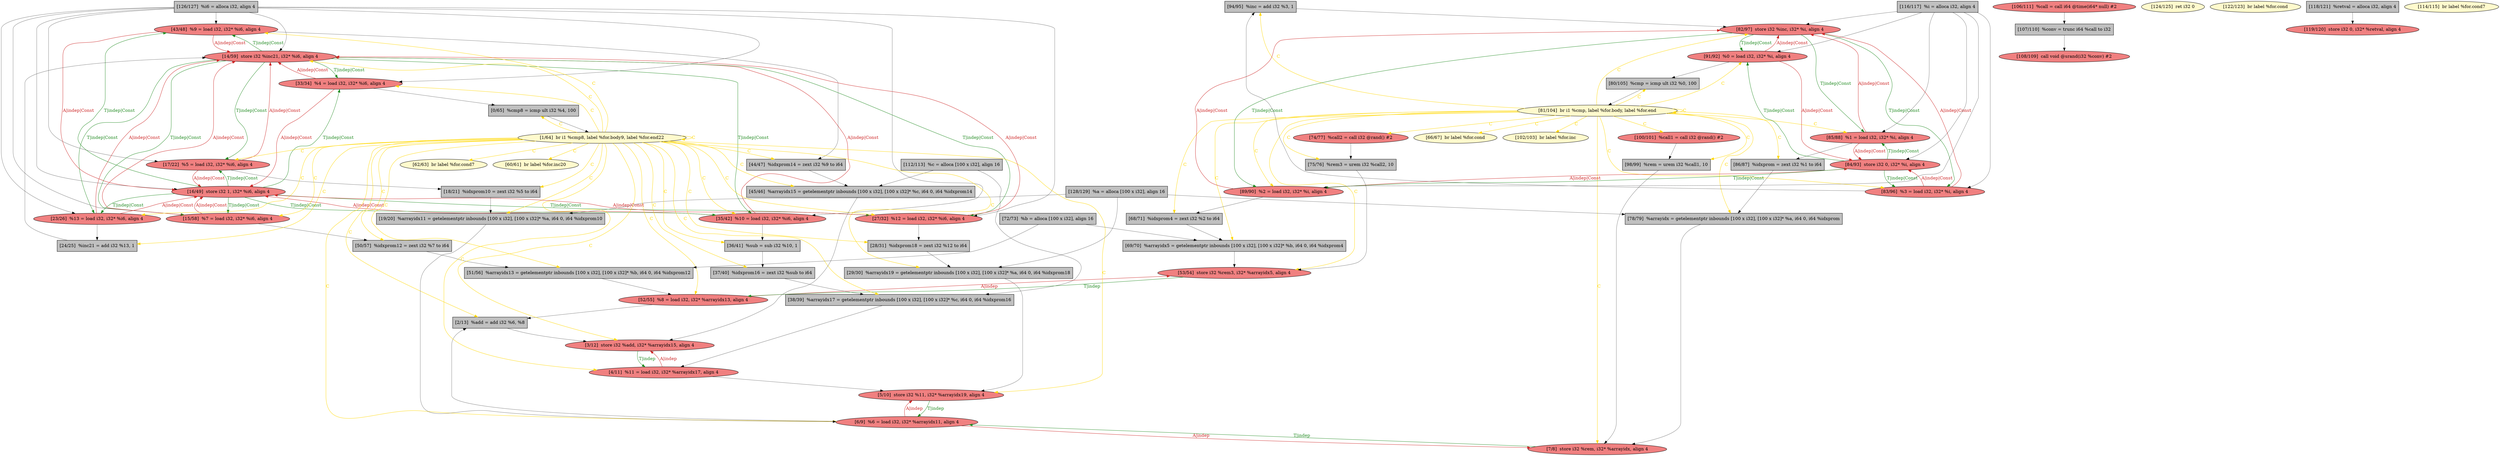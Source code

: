 
digraph G {


node128 [fillcolor=grey,label="[94/95]  %inc = add i32 %3, 1",shape=rectangle,style=filled ]
node125 [fillcolor=grey,label="[50/57]  %idxprom12 = zext i32 %7 to i64",shape=rectangle,style=filled ]
node124 [fillcolor=lemonchiffon,label="[102/103]  br label %for.inc",shape=ellipse,style=filled ]
node121 [fillcolor=lemonchiffon,label="[81/104]  br i1 %cmp, label %for.body, label %for.end",shape=ellipse,style=filled ]
node119 [fillcolor=grey,label="[128/129]  %a = alloca [100 x i32], align 16",shape=rectangle,style=filled ]
node118 [fillcolor=lightcoral,label="[33/34]  %4 = load i32, i32* %i6, align 4",shape=ellipse,style=filled ]
node120 [fillcolor=lightcoral,label="[91/92]  %0 = load i32, i32* %i, align 4",shape=ellipse,style=filled ]
node117 [fillcolor=grey,label="[107/110]  %conv = trunc i64 %call to i32",shape=rectangle,style=filled ]
node115 [fillcolor=lightcoral,label="[17/22]  %5 = load i32, i32* %i6, align 4",shape=ellipse,style=filled ]
node113 [fillcolor=grey,label="[38/39]  %arrayidx17 = getelementptr inbounds [100 x i32], [100 x i32]* %c, i64 0, i64 %idxprom16",shape=rectangle,style=filled ]
node112 [fillcolor=grey,label="[29/30]  %arrayidx19 = getelementptr inbounds [100 x i32], [100 x i32]* %a, i64 0, i64 %idxprom18",shape=rectangle,style=filled ]
node110 [fillcolor=lightcoral,label="[35/42]  %10 = load i32, i32* %i6, align 4",shape=ellipse,style=filled ]
node108 [fillcolor=grey,label="[126/127]  %i6 = alloca i32, align 4",shape=rectangle,style=filled ]
node106 [fillcolor=grey,label="[51/56]  %arrayidx13 = getelementptr inbounds [100 x i32], [100 x i32]* %b, i64 0, i64 %idxprom12",shape=rectangle,style=filled ]
node105 [fillcolor=lemonchiffon,label="[124/125]  ret i32 0",shape=ellipse,style=filled ]
node104 [fillcolor=lemonchiffon,label="[122/123]  br label %for.cond",shape=ellipse,style=filled ]
node103 [fillcolor=grey,label="[28/31]  %idxprom18 = zext i32 %12 to i64",shape=rectangle,style=filled ]
node101 [fillcolor=lightcoral,label="[14/59]  store i32 %inc21, i32* %i6, align 4",shape=ellipse,style=filled ]
node79 [fillcolor=grey,label="[112/113]  %c = alloca [100 x i32], align 16",shape=rectangle,style=filled ]
node80 [fillcolor=lightcoral,label="[43/48]  %9 = load i32, i32* %i6, align 4",shape=ellipse,style=filled ]
node78 [fillcolor=lightcoral,label="[106/111]  %call = call i64 @time(i64* null) #2",shape=ellipse,style=filled ]
node109 [fillcolor=lightcoral,label="[4/11]  %11 = load i32, i32* %arrayidx17, align 4",shape=ellipse,style=filled ]
node74 [fillcolor=lightcoral,label="[7/8]  store i32 %rem, i32* %arrayidx, align 4",shape=ellipse,style=filled ]
node129 [fillcolor=lightcoral,label="[16/49]  store i32 1, i32* %i6, align 4",shape=ellipse,style=filled ]
node72 [fillcolor=lightcoral,label="[74/77]  %call2 = call i32 @rand() #2",shape=ellipse,style=filled ]
node123 [fillcolor=lightcoral,label="[15/58]  %7 = load i32, i32* %i6, align 4",shape=ellipse,style=filled ]
node75 [fillcolor=grey,label="[78/79]  %arrayidx = getelementptr inbounds [100 x i32], [100 x i32]* %a, i64 0, i64 %idxprom",shape=rectangle,style=filled ]
node86 [fillcolor=lightcoral,label="[85/88]  %1 = load i32, i32* %i, align 4",shape=ellipse,style=filled ]
node90 [fillcolor=lightcoral,label="[89/90]  %2 = load i32, i32* %i, align 4",shape=ellipse,style=filled ]
node71 [fillcolor=lightcoral,label="[52/55]  %8 = load i32, i32* %arrayidx13, align 4",shape=ellipse,style=filled ]
node126 [fillcolor=lemonchiffon,label="[62/63]  br label %for.cond7",shape=ellipse,style=filled ]
node92 [fillcolor=grey,label="[118/121]  %retval = alloca i32, align 4",shape=rectangle,style=filled ]
node73 [fillcolor=lightcoral,label="[23/26]  %13 = load i32, i32* %i6, align 4",shape=ellipse,style=filled ]
node68 [fillcolor=grey,label="[68/71]  %idxprom4 = zext i32 %2 to i64",shape=rectangle,style=filled ]
node66 [fillcolor=grey,label="[37/40]  %idxprom16 = zext i32 %sub to i64",shape=rectangle,style=filled ]
node76 [fillcolor=grey,label="[80/105]  %cmp = icmp ult i32 %0, 100",shape=rectangle,style=filled ]
node102 [fillcolor=grey,label="[44/47]  %idxprom14 = zext i32 %9 to i64",shape=rectangle,style=filled ]
node70 [fillcolor=lightcoral,label="[53/54]  store i32 %rem3, i32* %arrayidx5, align 4",shape=ellipse,style=filled ]
node82 [fillcolor=grey,label="[98/99]  %rem = urem i32 %call1, 10",shape=rectangle,style=filled ]
node94 [fillcolor=lightcoral,label="[6/9]  %6 = load i32, i32* %arrayidx11, align 4",shape=ellipse,style=filled ]
node116 [fillcolor=lemonchiffon,label="[1/64]  br i1 %cmp8, label %for.body9, label %for.end22",shape=ellipse,style=filled ]
node69 [fillcolor=grey,label="[72/73]  %b = alloca [100 x i32], align 16",shape=rectangle,style=filled ]
node81 [fillcolor=lightcoral,label="[27/32]  %12 = load i32, i32* %i6, align 4",shape=ellipse,style=filled ]
node84 [fillcolor=lightcoral,label="[108/109]  call void @srand(i32 %conv) #2",shape=ellipse,style=filled ]
node83 [fillcolor=lightcoral,label="[100/101]  %call1 = call i32 @rand() #2",shape=ellipse,style=filled ]
node85 [fillcolor=lemonchiffon,label="[114/115]  br label %for.cond7",shape=ellipse,style=filled ]
node87 [fillcolor=grey,label="[18/21]  %idxprom10 = zext i32 %5 to i64",shape=rectangle,style=filled ]
node114 [fillcolor=grey,label="[24/25]  %inc21 = add i32 %13, 1",shape=rectangle,style=filled ]
node93 [fillcolor=lightcoral,label="[82/97]  store i32 %inc, i32* %i, align 4",shape=ellipse,style=filled ]
node88 [fillcolor=grey,label="[69/70]  %arrayidx5 = getelementptr inbounds [100 x i32], [100 x i32]* %b, i64 0, i64 %idxprom4",shape=rectangle,style=filled ]
node122 [fillcolor=lightcoral,label="[83/96]  %3 = load i32, i32* %i, align 4",shape=ellipse,style=filled ]
node89 [fillcolor=grey,label="[36/41]  %sub = sub i32 %10, 1",shape=rectangle,style=filled ]
node111 [fillcolor=grey,label="[45/46]  %arrayidx15 = getelementptr inbounds [100 x i32], [100 x i32]* %c, i64 0, i64 %idxprom14",shape=rectangle,style=filled ]
node99 [fillcolor=lightcoral,label="[5/10]  store i32 %11, i32* %arrayidx19, align 4",shape=ellipse,style=filled ]
node65 [fillcolor=grey,label="[0/65]  %cmp8 = icmp ult i32 %4, 100",shape=rectangle,style=filled ]
node95 [fillcolor=lightcoral,label="[84/93]  store i32 0, i32* %i, align 4",shape=ellipse,style=filled ]
node77 [fillcolor=grey,label="[86/87]  %idxprom = zext i32 %1 to i64",shape=rectangle,style=filled ]
node98 [fillcolor=grey,label="[2/13]  %add = add i32 %6, %8",shape=rectangle,style=filled ]
node127 [fillcolor=lightcoral,label="[119/120]  store i32 0, i32* %retval, align 4",shape=ellipse,style=filled ]
node67 [fillcolor=lemonchiffon,label="[66/67]  br label %for.cond",shape=ellipse,style=filled ]
node96 [fillcolor=grey,label="[75/76]  %rem3 = urem i32 %call2, 10",shape=rectangle,style=filled ]
node100 [fillcolor=lightcoral,label="[3/12]  store i32 %add, i32* %arrayidx15, align 4",shape=ellipse,style=filled ]
node107 [fillcolor=lemonchiffon,label="[60/61]  br label %for.inc20",shape=ellipse,style=filled ]
node91 [fillcolor=grey,label="[116/117]  %i = alloca i32, align 4",shape=rectangle,style=filled ]
node97 [fillcolor=grey,label="[19/20]  %arrayidx11 = getelementptr inbounds [100 x i32], [100 x i32]* %a, i64 0, i64 %idxprom10",shape=rectangle,style=filled ]

node73->node129 [style=solid,color=firebrick3,label="A|indep|Const",penwidth=1.0,fontcolor=firebrick3 ]
node129->node73 [style=solid,color=forestgreen,label="T|indep|Const",penwidth=1.0,fontcolor=forestgreen ]
node101->node81 [style=solid,color=forestgreen,label="T|indep|Const",penwidth=1.0,fontcolor=forestgreen ]
node73->node101 [style=solid,color=firebrick3,label="A|indep|Const",penwidth=1.0,fontcolor=firebrick3 ]
node118->node101 [style=solid,color=firebrick3,label="A|indep|Const",penwidth=1.0,fontcolor=firebrick3 ]
node68->node88 [style=solid,color=black,label="",penwidth=0.5,fontcolor=black ]
node91->node122 [style=solid,color=black,label="",penwidth=0.5,fontcolor=black ]
node93->node122 [style=solid,color=forestgreen,label="T|indep|Const",penwidth=1.0,fontcolor=forestgreen ]
node76->node121 [style=solid,color=black,label="",penwidth=0.5,fontcolor=black ]
node121->node76 [style=solid,color=gold,label="C",penwidth=1.0,fontcolor=gold ]
node114->node101 [style=solid,color=black,label="",penwidth=0.5,fontcolor=black ]
node119->node75 [style=solid,color=black,label="",penwidth=0.5,fontcolor=black ]
node121->node75 [style=solid,color=gold,label="C",penwidth=1.0,fontcolor=gold ]
node78->node117 [style=solid,color=black,label="",penwidth=0.5,fontcolor=black ]
node122->node93 [style=solid,color=firebrick3,label="A|indep|Const",penwidth=1.0,fontcolor=firebrick3 ]
node71->node98 [style=solid,color=black,label="",penwidth=0.5,fontcolor=black ]
node108->node129 [style=solid,color=black,label="",penwidth=0.5,fontcolor=black ]
node69->node88 [style=solid,color=black,label="",penwidth=0.5,fontcolor=black ]
node83->node82 [style=solid,color=black,label="",penwidth=0.5,fontcolor=black ]
node108->node118 [style=solid,color=black,label="",penwidth=0.5,fontcolor=black ]
node117->node84 [style=solid,color=black,label="",penwidth=0.5,fontcolor=black ]
node71->node70 [style=solid,color=firebrick3,label="A|indep",penwidth=1.0,fontcolor=firebrick3 ]
node121->node90 [style=solid,color=gold,label="C",penwidth=1.0,fontcolor=gold ]
node110->node101 [style=solid,color=firebrick3,label="A|indep|Const",penwidth=1.0,fontcolor=firebrick3 ]
node65->node116 [style=solid,color=black,label="",penwidth=0.5,fontcolor=black ]
node95->node86 [style=solid,color=forestgreen,label="T|indep|Const",penwidth=1.0,fontcolor=forestgreen ]
node101->node118 [style=solid,color=forestgreen,label="T|indep|Const",penwidth=1.0,fontcolor=forestgreen ]
node116->node65 [style=solid,color=gold,label="C",penwidth=1.0,fontcolor=gold ]
node108->node110 [style=solid,color=black,label="",penwidth=0.5,fontcolor=black ]
node108->node80 [style=solid,color=black,label="",penwidth=0.5,fontcolor=black ]
node108->node115 [style=solid,color=black,label="",penwidth=0.5,fontcolor=black ]
node115->node87 [style=solid,color=black,label="",penwidth=0.5,fontcolor=black ]
node90->node93 [style=solid,color=firebrick3,label="A|indep|Const",penwidth=1.0,fontcolor=firebrick3 ]
node91->node90 [style=solid,color=black,label="",penwidth=0.5,fontcolor=black ]
node86->node77 [style=solid,color=black,label="",penwidth=0.5,fontcolor=black ]
node97->node94 [style=solid,color=black,label="",penwidth=0.5,fontcolor=black ]
node116->node125 [style=solid,color=gold,label="C",penwidth=1.0,fontcolor=gold ]
node113->node109 [style=solid,color=black,label="",penwidth=0.5,fontcolor=black ]
node121->node128 [style=solid,color=gold,label="C",penwidth=1.0,fontcolor=gold ]
node96->node70 [style=solid,color=black,label="",penwidth=0.5,fontcolor=black ]
node94->node98 [style=solid,color=black,label="",penwidth=0.5,fontcolor=black ]
node116->node112 [style=solid,color=gold,label="C",penwidth=1.0,fontcolor=gold ]
node69->node106 [style=solid,color=black,label="",penwidth=0.5,fontcolor=black ]
node125->node106 [style=solid,color=black,label="",penwidth=0.5,fontcolor=black ]
node106->node71 [style=solid,color=black,label="",penwidth=0.5,fontcolor=black ]
node80->node102 [style=solid,color=black,label="",penwidth=0.5,fontcolor=black ]
node116->node103 [style=solid,color=gold,label="C",penwidth=1.0,fontcolor=gold ]
node92->node127 [style=solid,color=black,label="",penwidth=0.5,fontcolor=black ]
node98->node100 [style=solid,color=black,label="",penwidth=0.5,fontcolor=black ]
node66->node113 [style=solid,color=black,label="",penwidth=0.5,fontcolor=black ]
node112->node99 [style=solid,color=black,label="",penwidth=0.5,fontcolor=black ]
node118->node65 [style=solid,color=black,label="",penwidth=0.5,fontcolor=black ]
node109->node100 [style=solid,color=firebrick3,label="A|indep",penwidth=1.0,fontcolor=firebrick3 ]
node90->node95 [style=solid,color=firebrick3,label="A|indep|Const",penwidth=1.0,fontcolor=firebrick3 ]
node95->node90 [style=solid,color=forestgreen,label="T|indep|Const",penwidth=1.0,fontcolor=forestgreen ]
node73->node114 [style=solid,color=black,label="",penwidth=0.5,fontcolor=black ]
node77->node75 [style=solid,color=black,label="",penwidth=0.5,fontcolor=black ]
node122->node128 [style=solid,color=black,label="",penwidth=0.5,fontcolor=black ]
node81->node101 [style=solid,color=firebrick3,label="A|indep|Const",penwidth=1.0,fontcolor=firebrick3 ]
node108->node81 [style=solid,color=black,label="",penwidth=0.5,fontcolor=black ]
node116->node73 [style=solid,color=gold,label="C",penwidth=1.0,fontcolor=gold ]
node129->node118 [style=solid,color=forestgreen,label="T|indep|Const",penwidth=1.0,fontcolor=forestgreen ]
node102->node111 [style=solid,color=black,label="",penwidth=0.5,fontcolor=black ]
node116->node126 [style=solid,color=gold,label="C",penwidth=1.0,fontcolor=gold ]
node121->node120 [style=solid,color=gold,label="C",penwidth=1.0,fontcolor=gold ]
node91->node93 [style=solid,color=black,label="",penwidth=0.5,fontcolor=black ]
node120->node76 [style=solid,color=black,label="",penwidth=0.5,fontcolor=black ]
node121->node122 [style=solid,color=gold,label="C",penwidth=1.0,fontcolor=gold ]
node121->node93 [style=solid,color=gold,label="C",penwidth=1.0,fontcolor=gold ]
node70->node71 [style=solid,color=forestgreen,label="T|indep",penwidth=1.0,fontcolor=forestgreen ]
node121->node72 [style=solid,color=gold,label="C",penwidth=1.0,fontcolor=gold ]
node129->node81 [style=solid,color=forestgreen,label="T|indep|Const",penwidth=1.0,fontcolor=forestgreen ]
node116->node94 [style=solid,color=gold,label="C",penwidth=1.0,fontcolor=gold ]
node116->node114 [style=solid,color=gold,label="C",penwidth=1.0,fontcolor=gold ]
node115->node101 [style=solid,color=firebrick3,label="A|indep|Const",penwidth=1.0,fontcolor=firebrick3 ]
node116->node118 [style=solid,color=gold,label="C",penwidth=1.0,fontcolor=gold ]
node100->node109 [style=solid,color=forestgreen,label="T|indep",penwidth=1.0,fontcolor=forestgreen ]
node116->node116 [style=solid,color=gold,label="C",penwidth=1.0,fontcolor=gold ]
node121->node121 [style=solid,color=gold,label="C",penwidth=1.0,fontcolor=gold ]
node79->node113 [style=solid,color=black,label="",penwidth=0.5,fontcolor=black ]
node116->node107 [style=solid,color=gold,label="C",penwidth=1.0,fontcolor=gold ]
node116->node66 [style=solid,color=gold,label="C",penwidth=1.0,fontcolor=gold ]
node116->node87 [style=solid,color=gold,label="C",penwidth=1.0,fontcolor=gold ]
node74->node94 [style=solid,color=forestgreen,label="T|indep",penwidth=1.0,fontcolor=forestgreen ]
node81->node129 [style=solid,color=firebrick3,label="A|indep|Const",penwidth=1.0,fontcolor=firebrick3 ]
node116->node123 [style=solid,color=gold,label="C",penwidth=1.0,fontcolor=gold ]
node89->node66 [style=solid,color=black,label="",penwidth=0.5,fontcolor=black ]
node116->node71 [style=solid,color=gold,label="C",penwidth=1.0,fontcolor=gold ]
node72->node96 [style=solid,color=black,label="",penwidth=0.5,fontcolor=black ]
node129->node110 [style=solid,color=forestgreen,label="T|indep|Const",penwidth=1.0,fontcolor=forestgreen ]
node91->node86 [style=solid,color=black,label="",penwidth=0.5,fontcolor=black ]
node116->node102 [style=solid,color=gold,label="C",penwidth=1.0,fontcolor=gold ]
node116->node115 [style=solid,color=gold,label="C",penwidth=1.0,fontcolor=gold ]
node121->node88 [style=solid,color=gold,label="C",penwidth=1.0,fontcolor=gold ]
node101->node115 [style=solid,color=forestgreen,label="T|indep|Const",penwidth=1.0,fontcolor=forestgreen ]
node86->node93 [style=solid,color=firebrick3,label="A|indep|Const",penwidth=1.0,fontcolor=firebrick3 ]
node116->node80 [style=solid,color=gold,label="C",penwidth=1.0,fontcolor=gold ]
node121->node83 [style=solid,color=gold,label="C",penwidth=1.0,fontcolor=gold ]
node116->node111 [style=solid,color=gold,label="C",penwidth=1.0,fontcolor=gold ]
node109->node99 [style=solid,color=black,label="",penwidth=0.5,fontcolor=black ]
node79->node111 [style=solid,color=black,label="",penwidth=0.5,fontcolor=black ]
node121->node77 [style=solid,color=gold,label="C",penwidth=1.0,fontcolor=gold ]
node110->node89 [style=solid,color=black,label="",penwidth=0.5,fontcolor=black ]
node95->node122 [style=solid,color=forestgreen,label="T|indep|Const",penwidth=1.0,fontcolor=forestgreen ]
node116->node81 [style=solid,color=gold,label="C",penwidth=1.0,fontcolor=gold ]
node99->node94 [style=solid,color=forestgreen,label="T|indep",penwidth=1.0,fontcolor=forestgreen ]
node119->node97 [style=solid,color=black,label="",penwidth=0.5,fontcolor=black ]
node129->node123 [style=solid,color=forestgreen,label="T|indep|Const",penwidth=1.0,fontcolor=forestgreen ]
node115->node129 [style=solid,color=firebrick3,label="A|indep|Const",penwidth=1.0,fontcolor=firebrick3 ]
node121->node124 [style=solid,color=gold,label="C",penwidth=1.0,fontcolor=gold ]
node121->node70 [style=solid,color=gold,label="C",penwidth=1.0,fontcolor=gold ]
node108->node123 [style=solid,color=black,label="",penwidth=0.5,fontcolor=black ]
node116->node101 [style=solid,color=gold,label="C",penwidth=1.0,fontcolor=gold ]
node81->node103 [style=solid,color=black,label="",penwidth=0.5,fontcolor=black ]
node121->node82 [style=solid,color=gold,label="C",penwidth=1.0,fontcolor=gold ]
node121->node74 [style=solid,color=gold,label="C",penwidth=1.0,fontcolor=gold ]
node93->node90 [style=solid,color=forestgreen,label="T|indep|Const",penwidth=1.0,fontcolor=forestgreen ]
node90->node68 [style=solid,color=black,label="",penwidth=0.5,fontcolor=black ]
node116->node113 [style=solid,color=gold,label="C",penwidth=1.0,fontcolor=gold ]
node121->node68 [style=solid,color=gold,label="C",penwidth=1.0,fontcolor=gold ]
node123->node101 [style=solid,color=firebrick3,label="A|indep|Const",penwidth=1.0,fontcolor=firebrick3 ]
node123->node125 [style=solid,color=black,label="",penwidth=0.5,fontcolor=black ]
node95->node120 [style=solid,color=forestgreen,label="T|indep|Const",penwidth=1.0,fontcolor=forestgreen ]
node123->node129 [style=solid,color=firebrick3,label="A|indep|Const",penwidth=1.0,fontcolor=firebrick3 ]
node121->node96 [style=solid,color=gold,label="C",penwidth=1.0,fontcolor=gold ]
node116->node89 [style=solid,color=gold,label="C",penwidth=1.0,fontcolor=gold ]
node116->node100 [style=solid,color=gold,label="C",penwidth=1.0,fontcolor=gold ]
node80->node101 [style=solid,color=firebrick3,label="A|indep|Const",penwidth=1.0,fontcolor=firebrick3 ]
node116->node98 [style=solid,color=gold,label="C",penwidth=1.0,fontcolor=gold ]
node101->node80 [style=solid,color=forestgreen,label="T|indep|Const",penwidth=1.0,fontcolor=forestgreen ]
node103->node112 [style=solid,color=black,label="",penwidth=0.5,fontcolor=black ]
node101->node123 [style=solid,color=forestgreen,label="T|indep|Const",penwidth=1.0,fontcolor=forestgreen ]
node94->node99 [style=solid,color=firebrick3,label="A|indep",penwidth=1.0,fontcolor=firebrick3 ]
node80->node129 [style=solid,color=firebrick3,label="A|indep|Const",penwidth=1.0,fontcolor=firebrick3 ]
node118->node129 [style=solid,color=firebrick3,label="A|indep|Const",penwidth=1.0,fontcolor=firebrick3 ]
node120->node93 [style=solid,color=firebrick3,label="A|indep|Const",penwidth=1.0,fontcolor=firebrick3 ]
node120->node95 [style=solid,color=firebrick3,label="A|indep|Const",penwidth=1.0,fontcolor=firebrick3 ]
node93->node120 [style=solid,color=forestgreen,label="T|indep|Const",penwidth=1.0,fontcolor=forestgreen ]
node116->node109 [style=solid,color=gold,label="C",penwidth=1.0,fontcolor=gold ]
node122->node95 [style=solid,color=firebrick3,label="A|indep|Const",penwidth=1.0,fontcolor=firebrick3 ]
node93->node86 [style=solid,color=forestgreen,label="T|indep|Const",penwidth=1.0,fontcolor=forestgreen ]
node86->node95 [style=solid,color=firebrick3,label="A|indep|Const",penwidth=1.0,fontcolor=firebrick3 ]
node110->node129 [style=solid,color=firebrick3,label="A|indep|Const",penwidth=1.0,fontcolor=firebrick3 ]
node101->node110 [style=solid,color=forestgreen,label="T|indep|Const",penwidth=1.0,fontcolor=forestgreen ]
node121->node86 [style=solid,color=gold,label="C",penwidth=1.0,fontcolor=gold ]
node116->node106 [style=solid,color=gold,label="C",penwidth=1.0,fontcolor=gold ]
node75->node74 [style=solid,color=black,label="",penwidth=0.5,fontcolor=black ]
node91->node95 [style=solid,color=black,label="",penwidth=0.5,fontcolor=black ]
node119->node112 [style=solid,color=black,label="",penwidth=0.5,fontcolor=black ]
node116->node97 [style=solid,color=gold,label="C",penwidth=1.0,fontcolor=gold ]
node87->node97 [style=solid,color=black,label="",penwidth=0.5,fontcolor=black ]
node88->node70 [style=solid,color=black,label="",penwidth=0.5,fontcolor=black ]
node128->node93 [style=solid,color=black,label="",penwidth=0.5,fontcolor=black ]
node82->node74 [style=solid,color=black,label="",penwidth=0.5,fontcolor=black ]
node129->node80 [style=solid,color=forestgreen,label="T|indep|Const",penwidth=1.0,fontcolor=forestgreen ]
node91->node120 [style=solid,color=black,label="",penwidth=0.5,fontcolor=black ]
node116->node99 [style=solid,color=gold,label="C",penwidth=1.0,fontcolor=gold ]
node108->node73 [style=solid,color=black,label="",penwidth=0.5,fontcolor=black ]
node121->node67 [style=solid,color=gold,label="C",penwidth=1.0,fontcolor=gold ]
node111->node100 [style=solid,color=black,label="",penwidth=0.5,fontcolor=black ]
node94->node74 [style=solid,color=firebrick3,label="A|indep",penwidth=1.0,fontcolor=firebrick3 ]
node101->node73 [style=solid,color=forestgreen,label="T|indep|Const",penwidth=1.0,fontcolor=forestgreen ]
node108->node101 [style=solid,color=black,label="",penwidth=0.5,fontcolor=black ]
node129->node115 [style=solid,color=forestgreen,label="T|indep|Const",penwidth=1.0,fontcolor=forestgreen ]
node116->node110 [style=solid,color=gold,label="C",penwidth=1.0,fontcolor=gold ]


}

